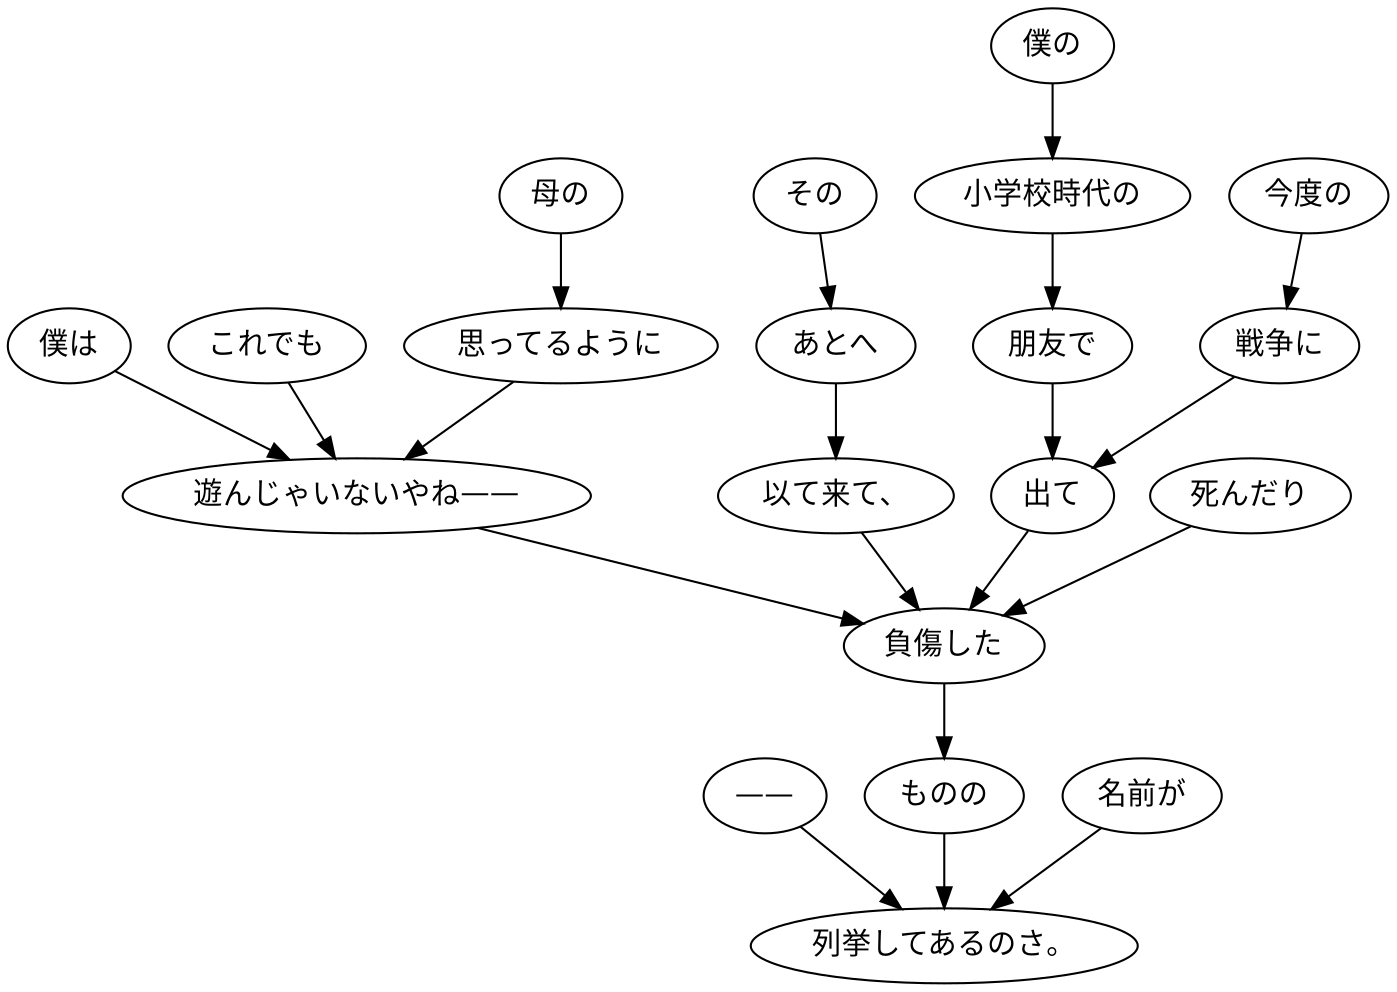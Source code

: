 digraph graph1050 {
	node0 [label="——"];
	node1 [label="僕は"];
	node2 [label="これでも"];
	node3 [label="母の"];
	node4 [label="思ってるように"];
	node5 [label="遊んじゃいないやね——"];
	node6 [label="その"];
	node7 [label="あとへ"];
	node8 [label="以て来て、"];
	node9 [label="僕の"];
	node10 [label="小学校時代の"];
	node11 [label="朋友で"];
	node12 [label="今度の"];
	node13 [label="戦争に"];
	node14 [label="出て"];
	node15 [label="死んだり"];
	node16 [label="負傷した"];
	node17 [label="ものの"];
	node18 [label="名前が"];
	node19 [label="列挙してあるのさ。"];
	node0 -> node19;
	node1 -> node5;
	node2 -> node5;
	node3 -> node4;
	node4 -> node5;
	node5 -> node16;
	node6 -> node7;
	node7 -> node8;
	node8 -> node16;
	node9 -> node10;
	node10 -> node11;
	node11 -> node14;
	node12 -> node13;
	node13 -> node14;
	node14 -> node16;
	node15 -> node16;
	node16 -> node17;
	node17 -> node19;
	node18 -> node19;
}
